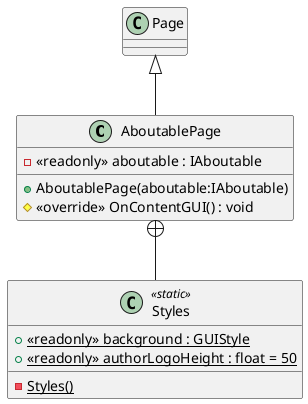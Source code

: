 @startuml
class AboutablePage {
    + AboutablePage(aboutable:IAboutable)
    - <<readonly>> aboutable : IAboutable
    # <<override>> OnContentGUI() : void
}
class Styles <<static>> {
    {static} - Styles()
    + {static} <<readonly>> background : GUIStyle
    + {static} <<readonly>> authorLogoHeight : float = 50
}
Page <|-- AboutablePage
AboutablePage +-- Styles
@enduml
